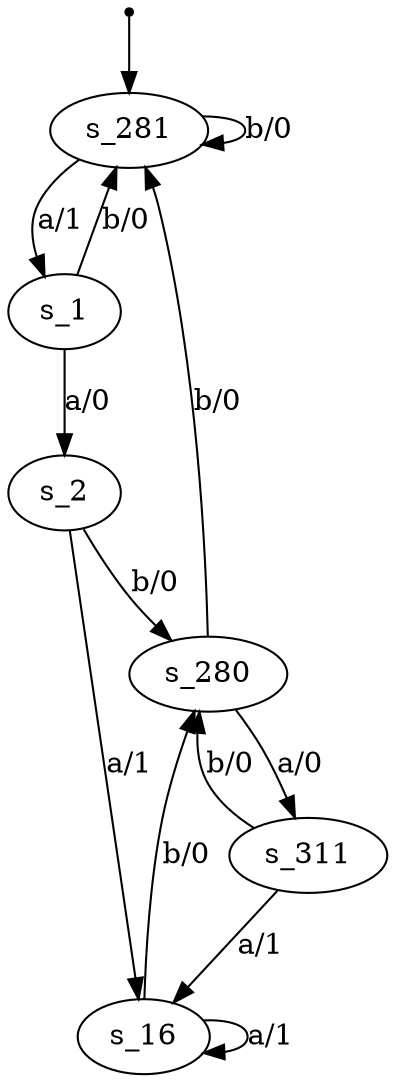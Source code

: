 digraph fsm {
	s_281 [root=true]
	s_1
	s_2
	s_280
	s_311
	s_16
	qi [shape = point]
	qi -> s_281
	s_281 -> s_1 [label="a/1"]
	s_1 -> s_2 [label="a/0"]
	s_2 -> s_280 [label="b/0"]
	s_280 -> s_281 [label="b/0"]
	s_1 -> s_281 [label="b/0"]
	s_281 -> s_281 [label="b/0"]
	s_280 -> s_311 [label="a/0"]
	s_311 -> s_280 [label="b/0"]
	s_2 -> s_16 [label="a/1"]
	s_16 -> s_280 [label="b/0"]
	s_311 -> s_16 [label="a/1"]
	s_16 -> s_16 [label="a/1"]
}